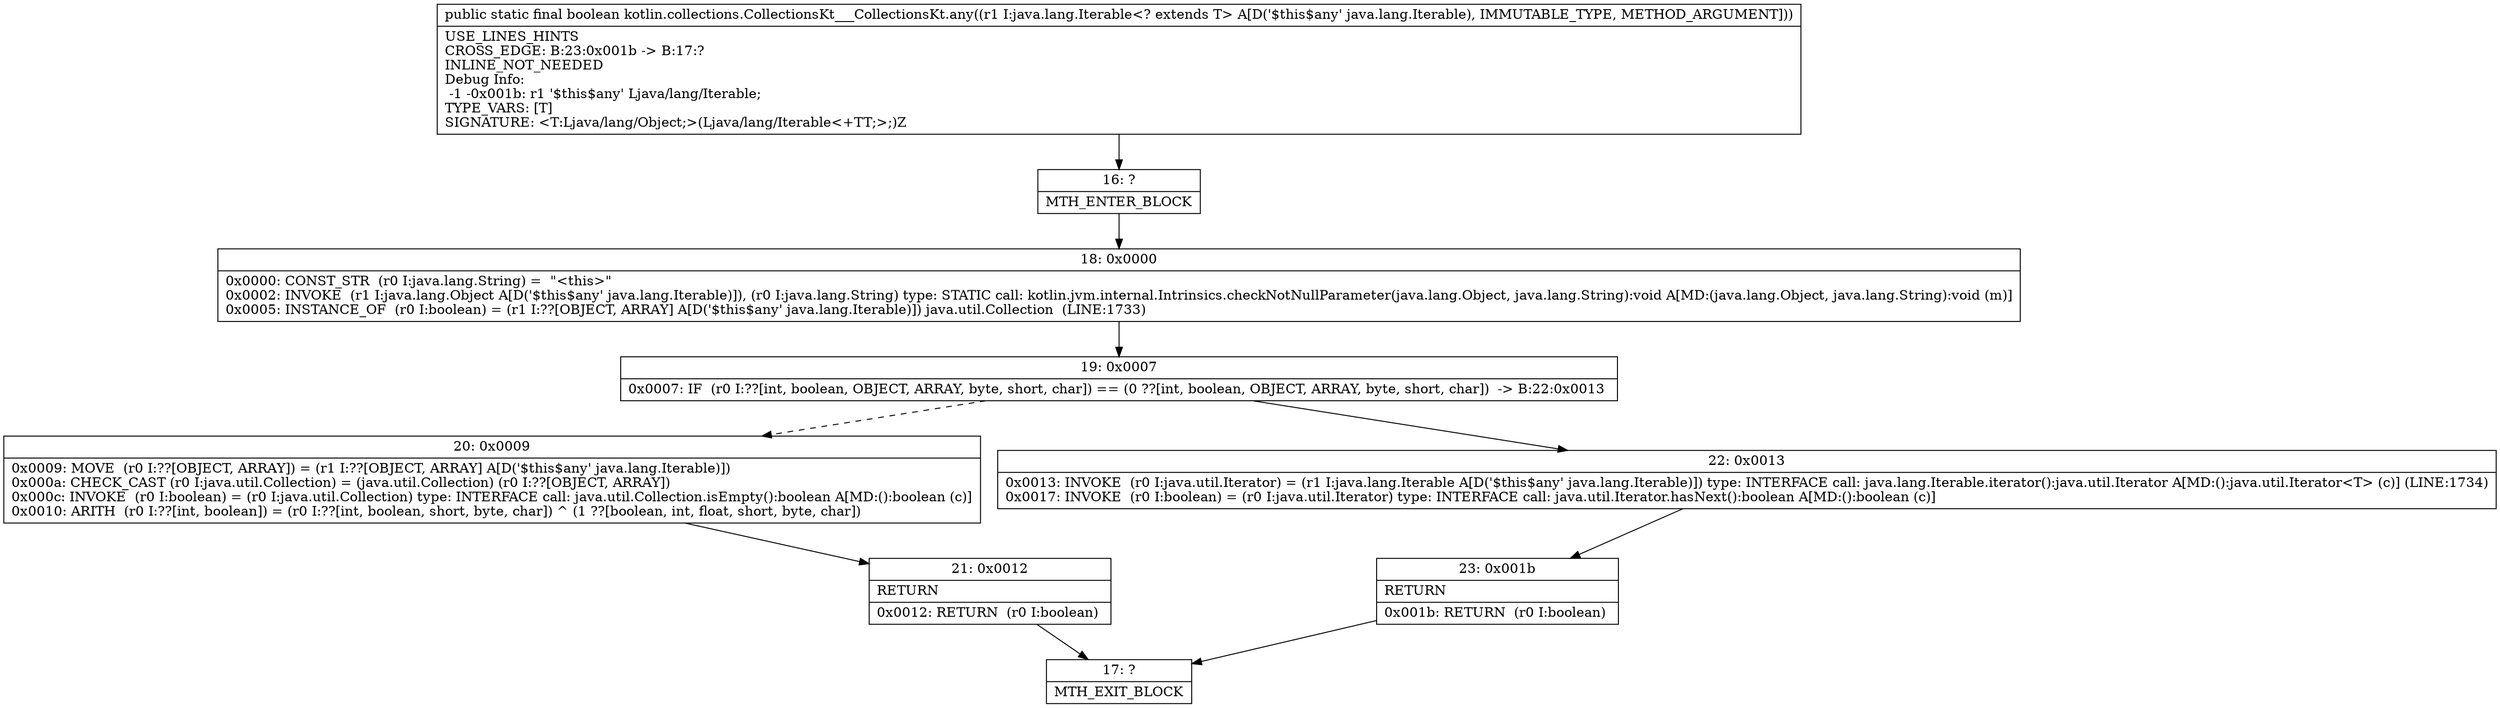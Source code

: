 digraph "CFG forkotlin.collections.CollectionsKt___CollectionsKt.any(Ljava\/lang\/Iterable;)Z" {
Node_16 [shape=record,label="{16\:\ ?|MTH_ENTER_BLOCK\l}"];
Node_18 [shape=record,label="{18\:\ 0x0000|0x0000: CONST_STR  (r0 I:java.lang.String) =  \"\<this\>\" \l0x0002: INVOKE  (r1 I:java.lang.Object A[D('$this$any' java.lang.Iterable)]), (r0 I:java.lang.String) type: STATIC call: kotlin.jvm.internal.Intrinsics.checkNotNullParameter(java.lang.Object, java.lang.String):void A[MD:(java.lang.Object, java.lang.String):void (m)]\l0x0005: INSTANCE_OF  (r0 I:boolean) = (r1 I:??[OBJECT, ARRAY] A[D('$this$any' java.lang.Iterable)]) java.util.Collection  (LINE:1733)\l}"];
Node_19 [shape=record,label="{19\:\ 0x0007|0x0007: IF  (r0 I:??[int, boolean, OBJECT, ARRAY, byte, short, char]) == (0 ??[int, boolean, OBJECT, ARRAY, byte, short, char])  \-\> B:22:0x0013 \l}"];
Node_20 [shape=record,label="{20\:\ 0x0009|0x0009: MOVE  (r0 I:??[OBJECT, ARRAY]) = (r1 I:??[OBJECT, ARRAY] A[D('$this$any' java.lang.Iterable)]) \l0x000a: CHECK_CAST (r0 I:java.util.Collection) = (java.util.Collection) (r0 I:??[OBJECT, ARRAY]) \l0x000c: INVOKE  (r0 I:boolean) = (r0 I:java.util.Collection) type: INTERFACE call: java.util.Collection.isEmpty():boolean A[MD:():boolean (c)]\l0x0010: ARITH  (r0 I:??[int, boolean]) = (r0 I:??[int, boolean, short, byte, char]) ^ (1 ??[boolean, int, float, short, byte, char]) \l}"];
Node_21 [shape=record,label="{21\:\ 0x0012|RETURN\l|0x0012: RETURN  (r0 I:boolean) \l}"];
Node_17 [shape=record,label="{17\:\ ?|MTH_EXIT_BLOCK\l}"];
Node_22 [shape=record,label="{22\:\ 0x0013|0x0013: INVOKE  (r0 I:java.util.Iterator) = (r1 I:java.lang.Iterable A[D('$this$any' java.lang.Iterable)]) type: INTERFACE call: java.lang.Iterable.iterator():java.util.Iterator A[MD:():java.util.Iterator\<T\> (c)] (LINE:1734)\l0x0017: INVOKE  (r0 I:boolean) = (r0 I:java.util.Iterator) type: INTERFACE call: java.util.Iterator.hasNext():boolean A[MD:():boolean (c)]\l}"];
Node_23 [shape=record,label="{23\:\ 0x001b|RETURN\l|0x001b: RETURN  (r0 I:boolean) \l}"];
MethodNode[shape=record,label="{public static final boolean kotlin.collections.CollectionsKt___CollectionsKt.any((r1 I:java.lang.Iterable\<? extends T\> A[D('$this$any' java.lang.Iterable), IMMUTABLE_TYPE, METHOD_ARGUMENT]))  | USE_LINES_HINTS\lCROSS_EDGE: B:23:0x001b \-\> B:17:?\lINLINE_NOT_NEEDED\lDebug Info:\l  \-1 \-0x001b: r1 '$this$any' Ljava\/lang\/Iterable;\lTYPE_VARS: [T]\lSIGNATURE: \<T:Ljava\/lang\/Object;\>(Ljava\/lang\/Iterable\<+TT;\>;)Z\l}"];
MethodNode -> Node_16;Node_16 -> Node_18;
Node_18 -> Node_19;
Node_19 -> Node_20[style=dashed];
Node_19 -> Node_22;
Node_20 -> Node_21;
Node_21 -> Node_17;
Node_22 -> Node_23;
Node_23 -> Node_17;
}

